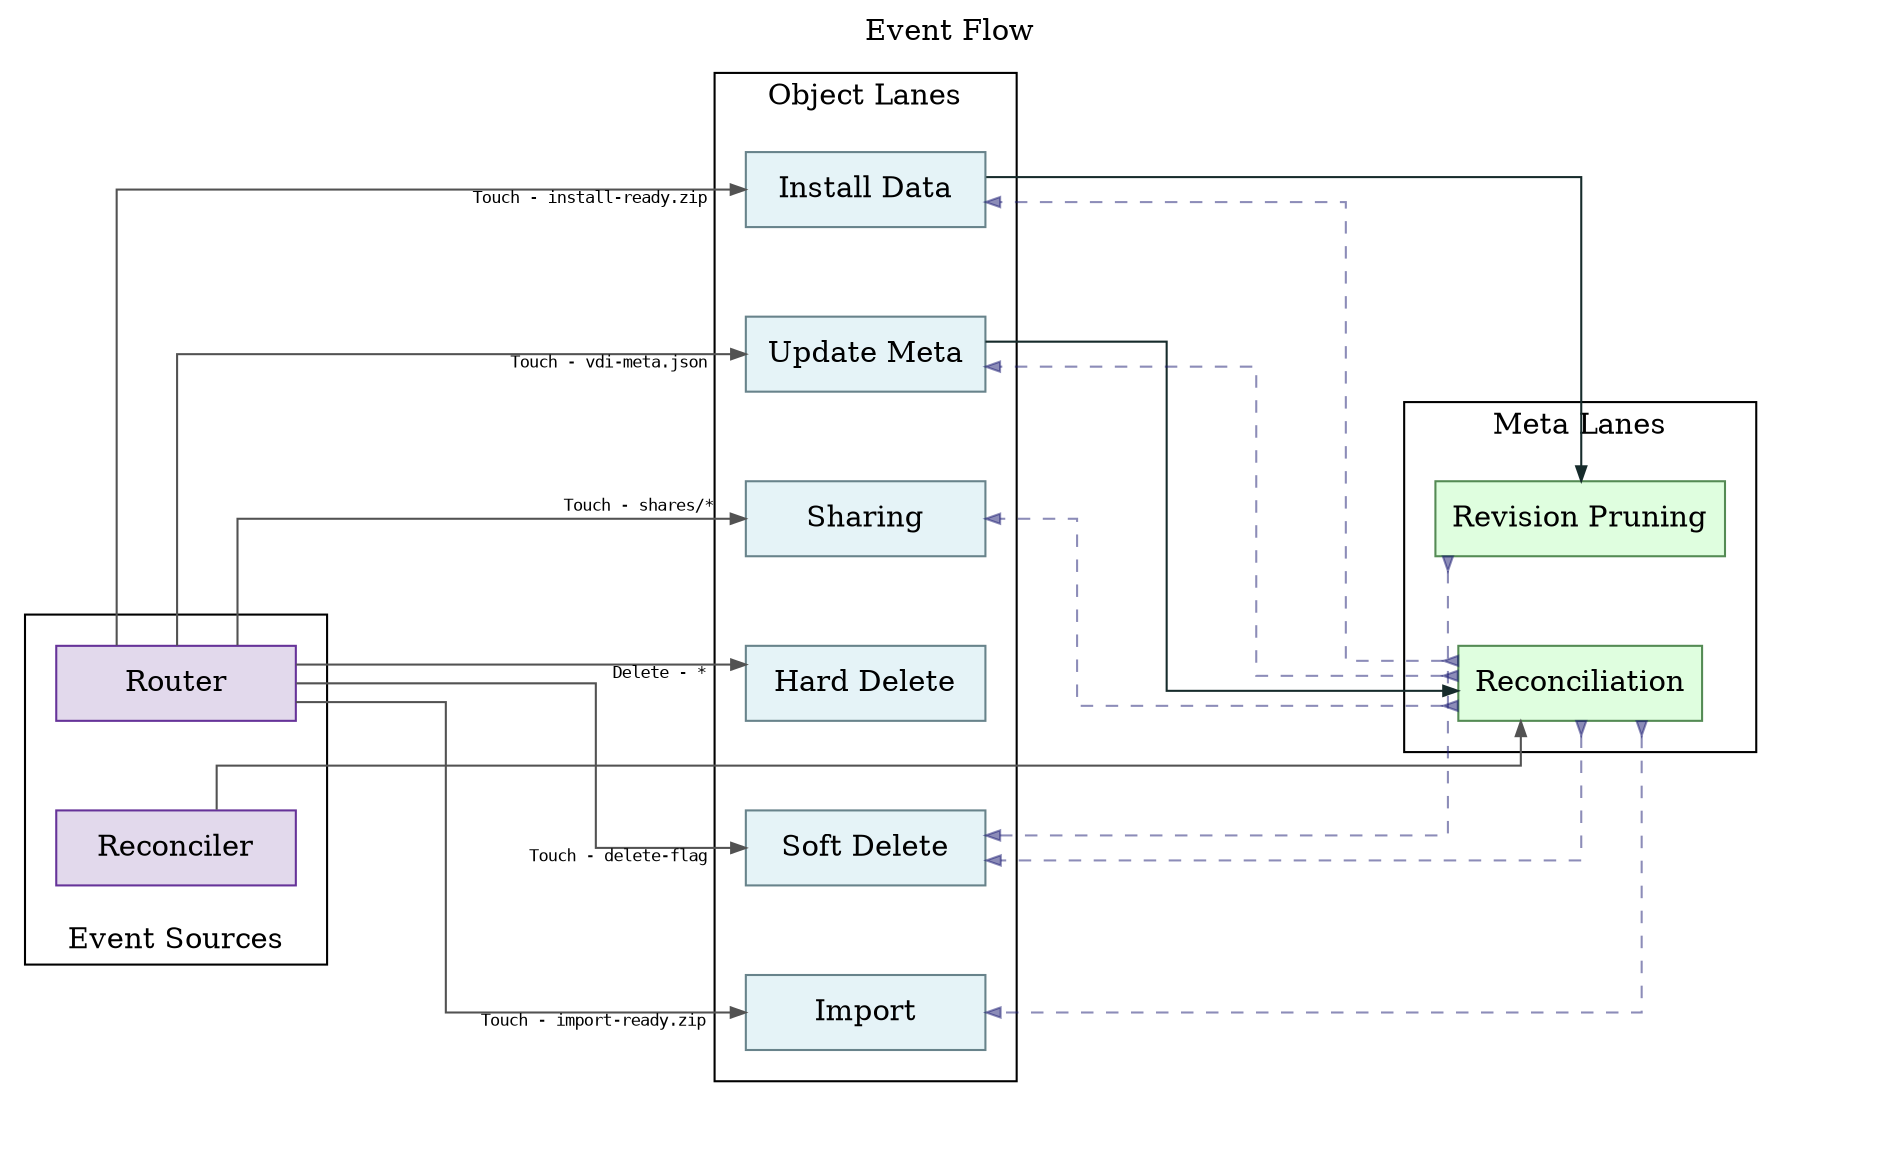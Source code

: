 digraph {
  graph[
    label="Event Flow"
    labelloc="t"
    rankdir="LR"
    nodesep=0.6
    ranksep=3
    newrank=true
    splines=ortho
  ]

  // Event Sources
  subgraph cluster_event_sources {
    graph[label="Event Sources", rank="same", labelloc="b", margin=15]
    node[color="rebeccapurple", style="filled", fillcolor="#6633992F", shape="rect", width=1.6]

    router[label="Router"]
    reconciler[label="Reconciler"]

    router -> reconciler[style="invis"]
  }

  // MinIO Lanes
  subgraph cluster_object_lanes {
    graph[label="Object Lanes", rank="same", margin=15]
    node[color="lightblue4", style="filled", fillcolor="#add8e64F", shape="rect", width=1.6]
    hardDelete[label="Hard Delete"]
    import[label="Import"]
    install[label="Install Data"]
    sharing[label="Sharing"]
    softDelete[label="Soft Delete"]
    updateMeta[label="Update Meta"]
  }

  // Meta Lanes
  subgraph cluster_meta_lanes {
    graph[label="Meta Lanes", rank="same", margin=15]
    node[color="palegreen4", style="filled", fillcolor="#98fb984F", shape="rect", width=1.6]
    reconciliation[label="Reconciliation"]
    revisionPruning[label="Revision Pruning"]

    reconciliation -> revisionPruning[style="invis"]
  }

  // source events
  {
    edge[
      fontname="monospace"
      fontsize=8
      arrowsize=0.7
      color="gray32"
    ]

    router -> hardDelete[headlabel="Delete - *    "]
    router -> install[headlabel="Touch - install-ready.zip    "]
    router -> import[headlabel="Touch - import-ready.zip    "]
    router -> softDelete[headlabel="Touch - delete-flag    "]
    router -> sharing[headlabel="Touch - shares/*                   ", labelangle=-35]
    router -> updateMeta[headlabel="Touch - vdi-meta.json    "]

    reconciler -> reconciliation
  }


  // callbacks
  {
    edge[
      color="#1919707F"
      style="dashed"
      fontname="monospace"
      fontsize=8
      arrowsize=0.7
      arrowtail="inv"
      dir="both"
    ]

    reconciliation -> import
    reconciliation -> updateMeta
    reconciliation -> sharing
    reconciliation -> install
    reconciliation -> softDelete

    revisionPruning -> softDelete
  }

  // Finalizers
  {
    edge[arrowsize=0.7, color="#162b2b", fontcolor="#162b2b"]
    install -> revisionPruning
    updateMeta -> reconciliation
  }
}
